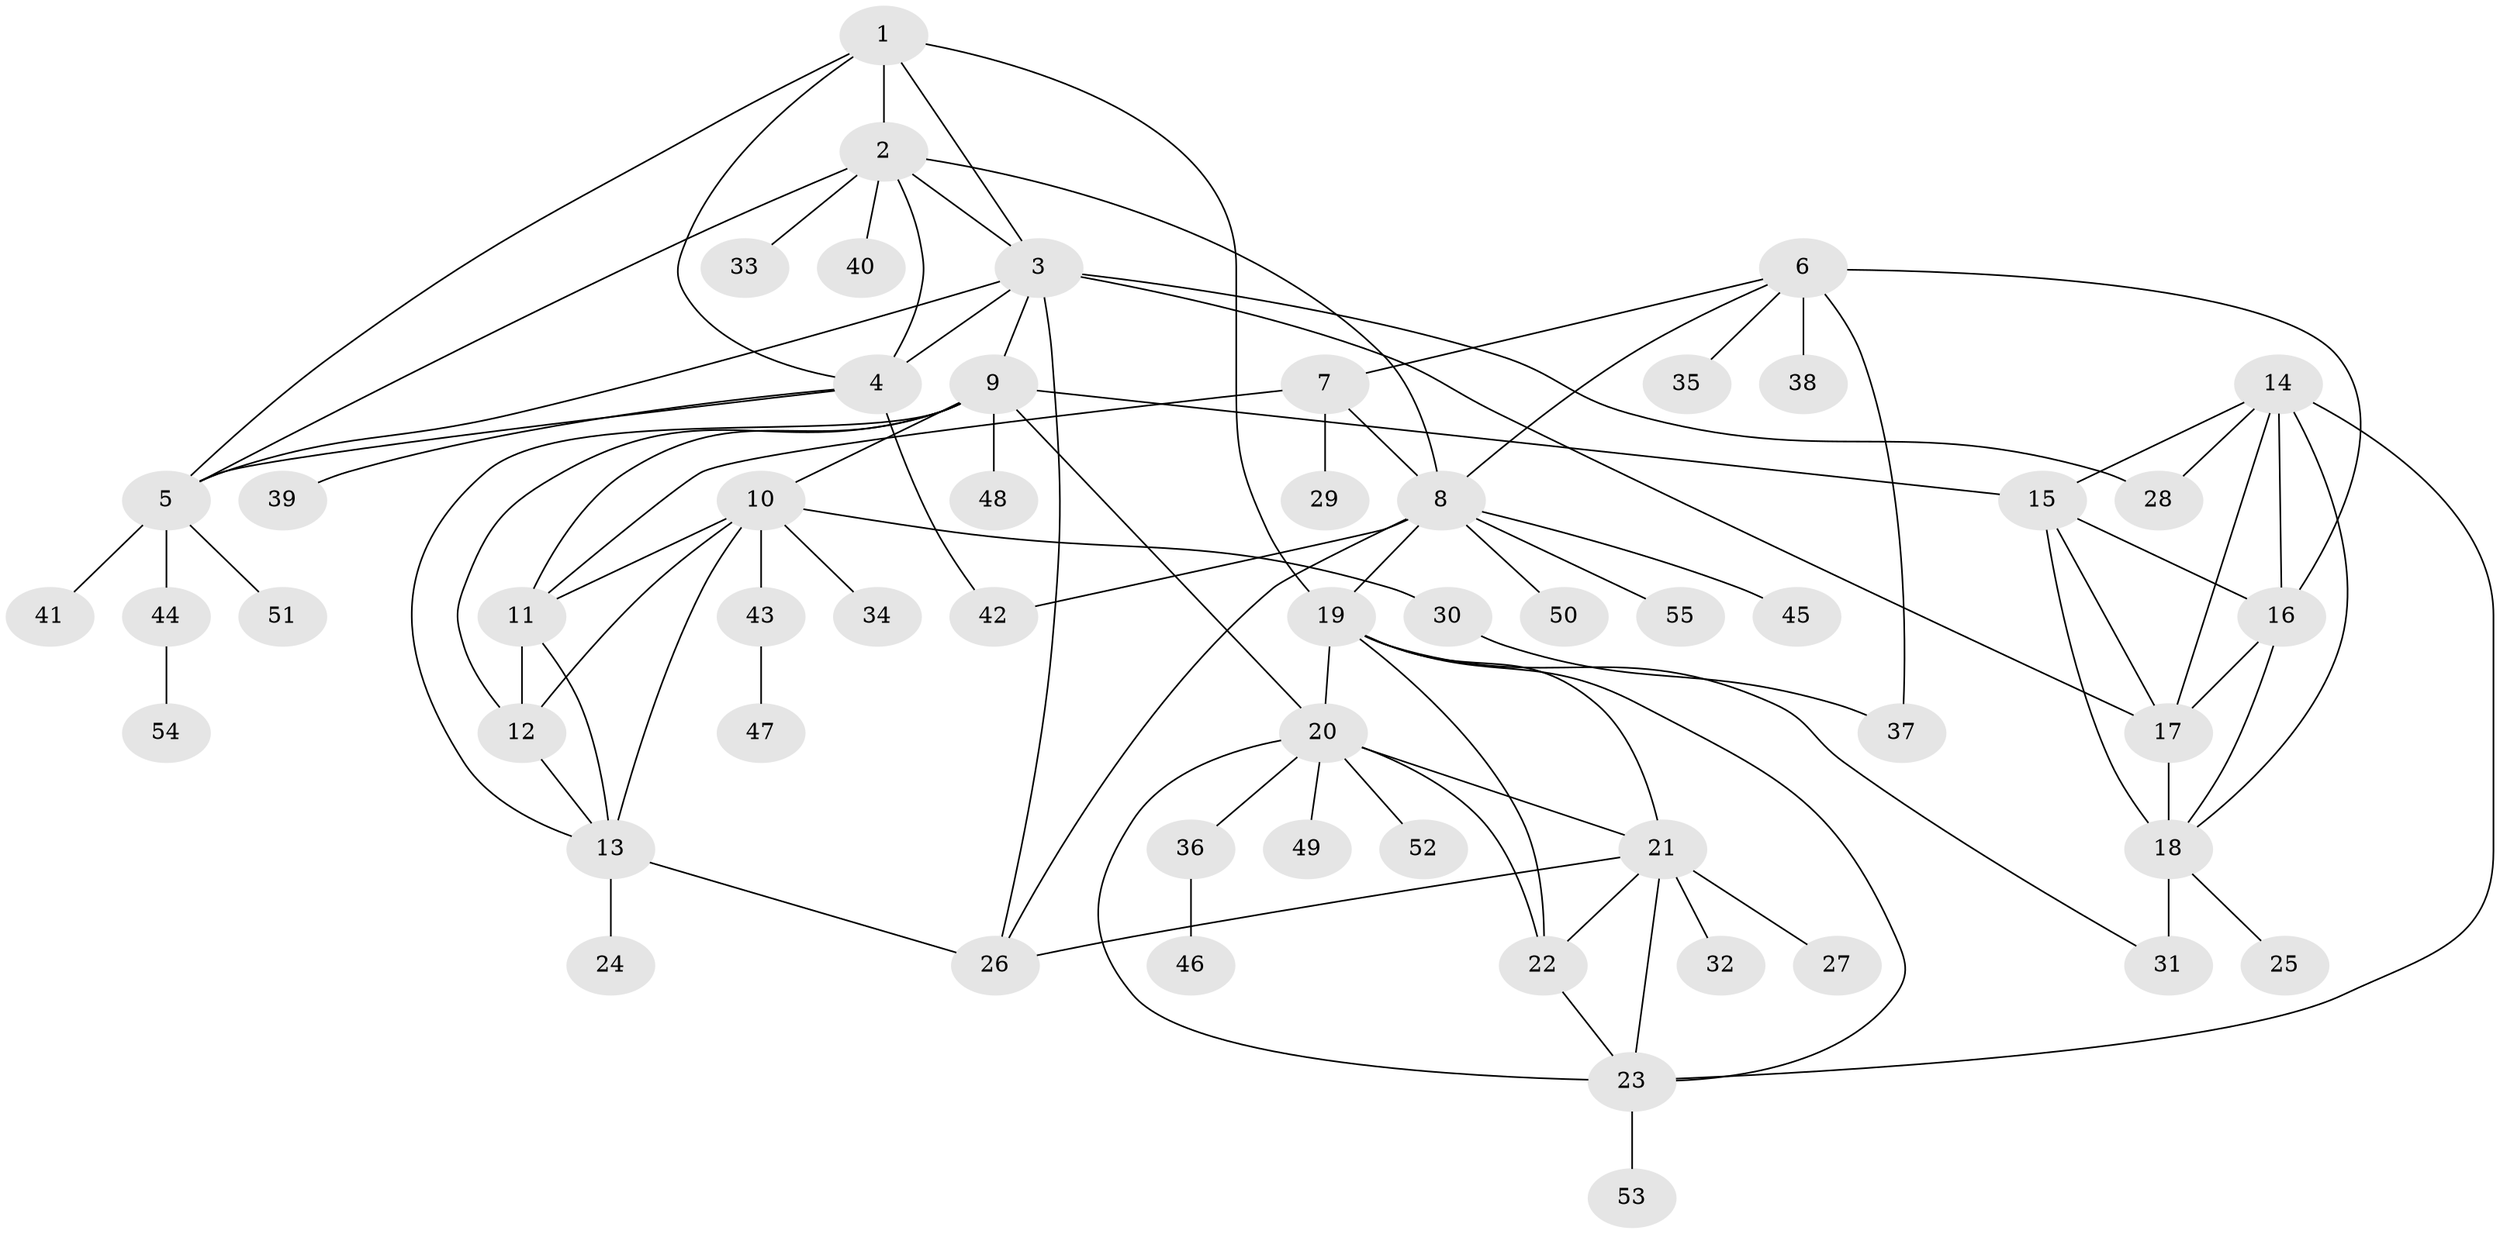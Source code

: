 // original degree distribution, {6: 0.045871559633027525, 8: 0.03669724770642202, 9: 0.045871559633027525, 12: 0.027522935779816515, 5: 0.027522935779816515, 4: 0.01834862385321101, 7: 0.01834862385321101, 10: 0.009174311926605505, 1: 0.5596330275229358, 2: 0.1651376146788991, 3: 0.045871559633027525}
// Generated by graph-tools (version 1.1) at 2025/37/03/09/25 02:37:46]
// undirected, 55 vertices, 92 edges
graph export_dot {
graph [start="1"]
  node [color=gray90,style=filled];
  1;
  2;
  3;
  4;
  5;
  6;
  7;
  8;
  9;
  10;
  11;
  12;
  13;
  14;
  15;
  16;
  17;
  18;
  19;
  20;
  21;
  22;
  23;
  24;
  25;
  26;
  27;
  28;
  29;
  30;
  31;
  32;
  33;
  34;
  35;
  36;
  37;
  38;
  39;
  40;
  41;
  42;
  43;
  44;
  45;
  46;
  47;
  48;
  49;
  50;
  51;
  52;
  53;
  54;
  55;
  1 -- 2 [weight=1.0];
  1 -- 3 [weight=1.0];
  1 -- 4 [weight=1.0];
  1 -- 5 [weight=1.0];
  1 -- 19 [weight=1.0];
  2 -- 3 [weight=1.0];
  2 -- 4 [weight=1.0];
  2 -- 5 [weight=1.0];
  2 -- 8 [weight=1.0];
  2 -- 33 [weight=1.0];
  2 -- 40 [weight=1.0];
  3 -- 4 [weight=1.0];
  3 -- 5 [weight=1.0];
  3 -- 9 [weight=1.0];
  3 -- 17 [weight=1.0];
  3 -- 26 [weight=1.0];
  3 -- 28 [weight=1.0];
  4 -- 5 [weight=1.0];
  4 -- 39 [weight=1.0];
  4 -- 42 [weight=3.0];
  5 -- 41 [weight=1.0];
  5 -- 44 [weight=1.0];
  5 -- 51 [weight=1.0];
  6 -- 7 [weight=3.0];
  6 -- 8 [weight=1.0];
  6 -- 16 [weight=1.0];
  6 -- 35 [weight=1.0];
  6 -- 37 [weight=4.0];
  6 -- 38 [weight=1.0];
  7 -- 8 [weight=3.0];
  7 -- 11 [weight=1.0];
  7 -- 29 [weight=1.0];
  8 -- 19 [weight=1.0];
  8 -- 26 [weight=1.0];
  8 -- 42 [weight=1.0];
  8 -- 45 [weight=1.0];
  8 -- 50 [weight=1.0];
  8 -- 55 [weight=1.0];
  9 -- 10 [weight=1.0];
  9 -- 11 [weight=1.0];
  9 -- 12 [weight=1.0];
  9 -- 13 [weight=1.0];
  9 -- 15 [weight=1.0];
  9 -- 20 [weight=1.0];
  9 -- 48 [weight=1.0];
  10 -- 11 [weight=1.0];
  10 -- 12 [weight=1.0];
  10 -- 13 [weight=1.0];
  10 -- 30 [weight=1.0];
  10 -- 34 [weight=1.0];
  10 -- 43 [weight=1.0];
  11 -- 12 [weight=1.0];
  11 -- 13 [weight=1.0];
  12 -- 13 [weight=1.0];
  13 -- 24 [weight=3.0];
  13 -- 26 [weight=1.0];
  14 -- 15 [weight=1.0];
  14 -- 16 [weight=1.0];
  14 -- 17 [weight=1.0];
  14 -- 18 [weight=1.0];
  14 -- 23 [weight=1.0];
  14 -- 28 [weight=1.0];
  15 -- 16 [weight=1.0];
  15 -- 17 [weight=1.0];
  15 -- 18 [weight=1.0];
  16 -- 17 [weight=1.0];
  16 -- 18 [weight=1.0];
  17 -- 18 [weight=1.0];
  18 -- 25 [weight=1.0];
  18 -- 31 [weight=4.0];
  19 -- 20 [weight=1.0];
  19 -- 21 [weight=1.0];
  19 -- 22 [weight=1.0];
  19 -- 23 [weight=1.0];
  19 -- 31 [weight=1.0];
  20 -- 21 [weight=1.0];
  20 -- 22 [weight=1.0];
  20 -- 23 [weight=1.0];
  20 -- 36 [weight=1.0];
  20 -- 49 [weight=1.0];
  20 -- 52 [weight=1.0];
  21 -- 22 [weight=5.0];
  21 -- 23 [weight=1.0];
  21 -- 26 [weight=1.0];
  21 -- 27 [weight=1.0];
  21 -- 32 [weight=1.0];
  22 -- 23 [weight=1.0];
  23 -- 53 [weight=1.0];
  30 -- 37 [weight=1.0];
  36 -- 46 [weight=1.0];
  43 -- 47 [weight=1.0];
  44 -- 54 [weight=1.0];
}
